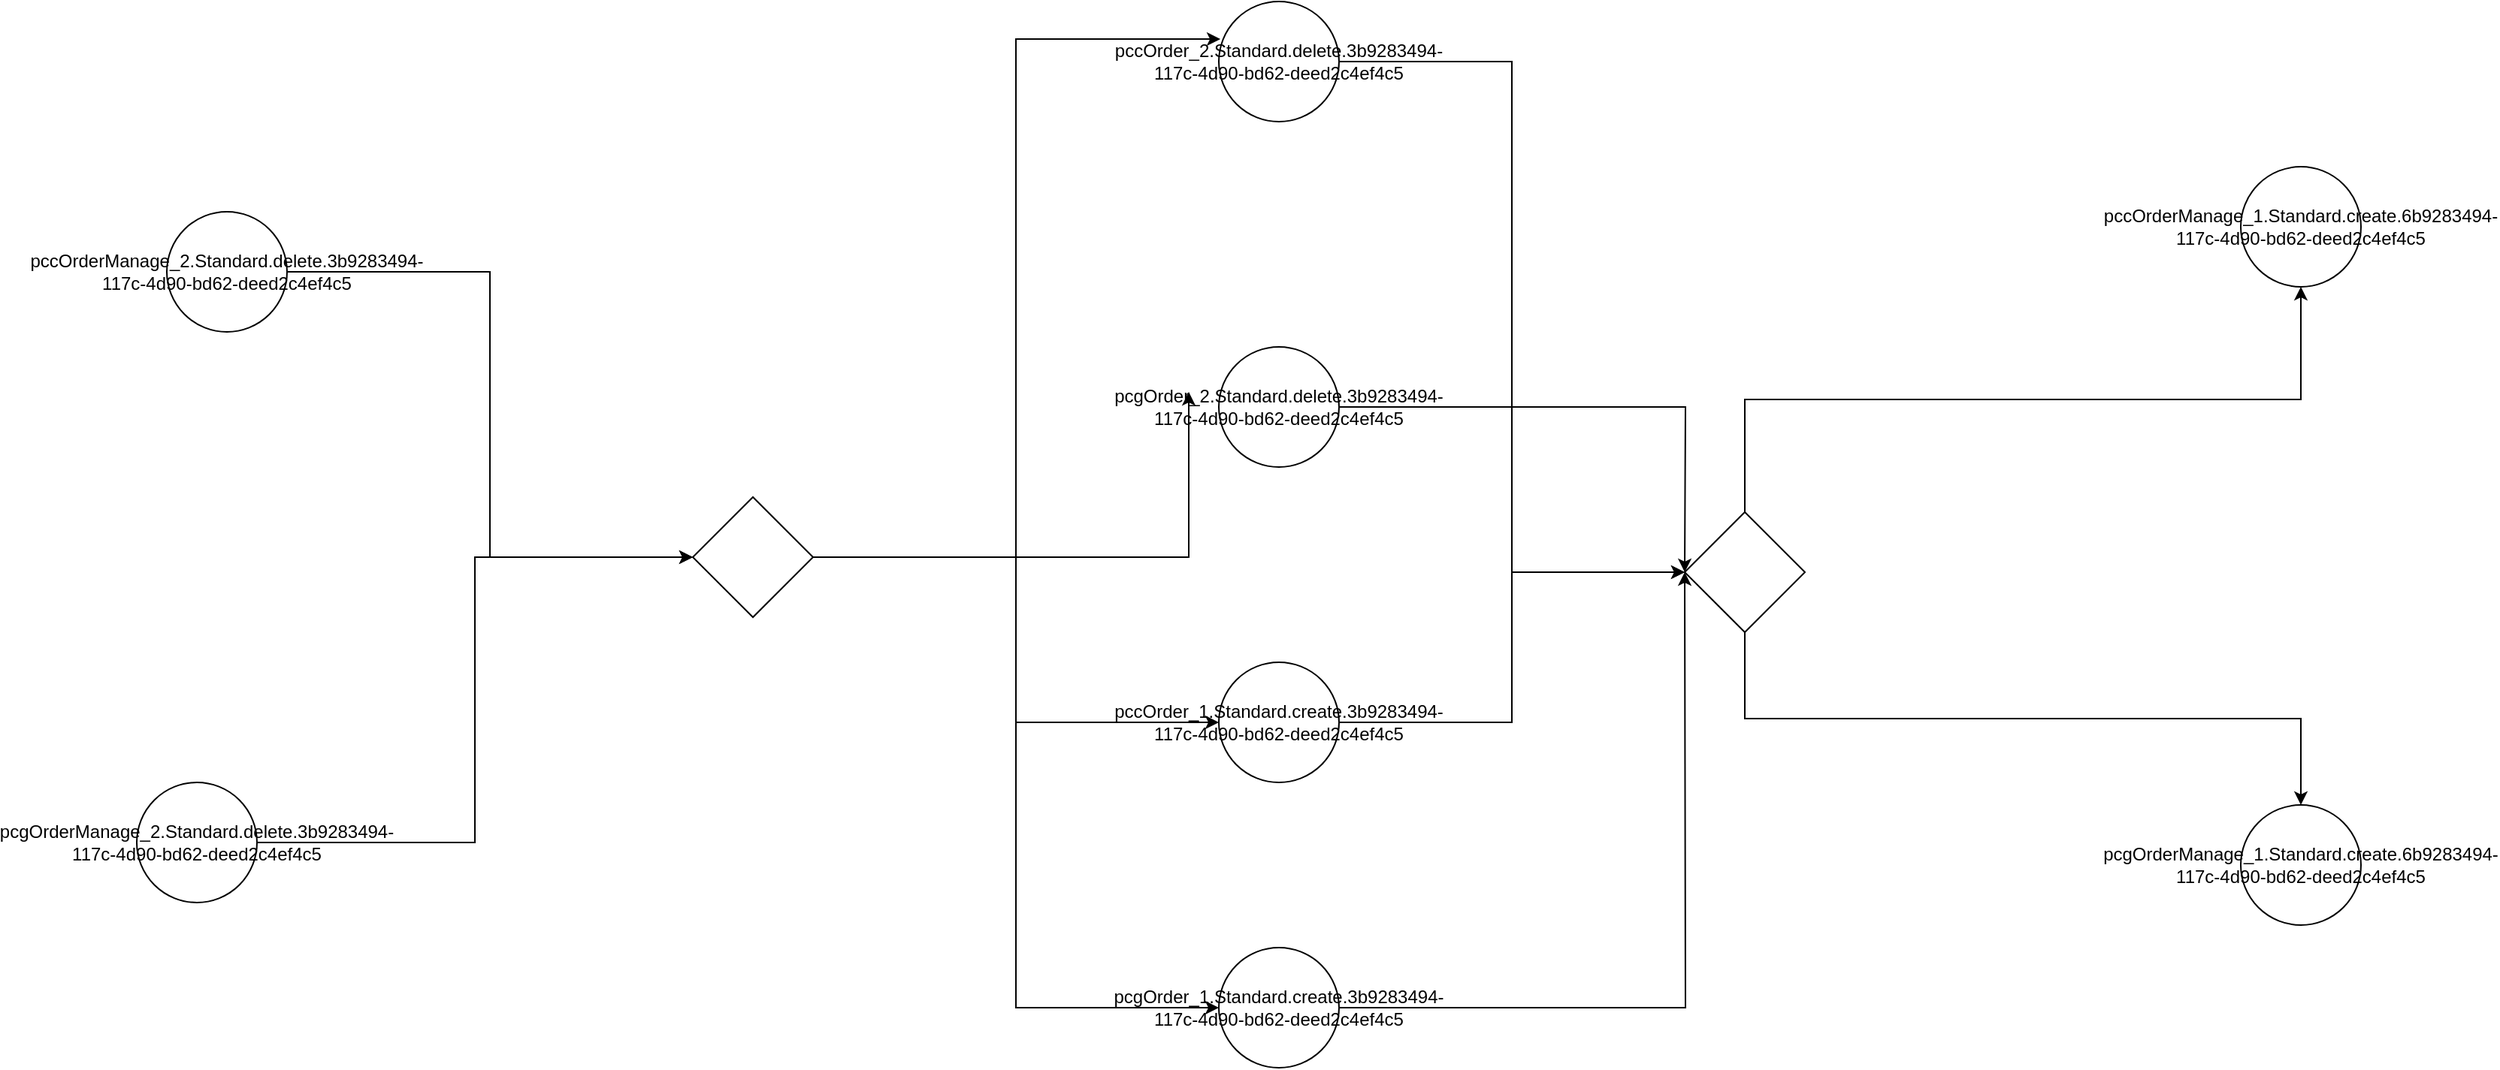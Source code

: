 <mxfile version="24.3.1" type="github">
  <diagram id="C5RBs43oDa-KdzZeNtuy" name="Page-1">
    <mxGraphModel dx="1195" dy="615" grid="1" gridSize="10" guides="1" tooltips="1" connect="1" arrows="1" fold="1" page="1" pageScale="1" pageWidth="827" pageHeight="1169" math="0" shadow="0">
      <root>
        <mxCell id="WIyWlLk6GJQsqaUBKTNV-0" />
        <mxCell id="WIyWlLk6GJQsqaUBKTNV-1" parent="WIyWlLk6GJQsqaUBKTNV-0" />
        <mxCell id="AREsfPFSGKwpPjO8vymm-23" style="edgeStyle=orthogonalEdgeStyle;rounded=0;orthogonalLoop=1;jettySize=auto;html=1;exitX=1;exitY=0.5;exitDx=0;exitDy=0;entryX=0;entryY=0.5;entryDx=0;entryDy=0;" edge="1" parent="WIyWlLk6GJQsqaUBKTNV-1" source="AREsfPFSGKwpPjO8vymm-0" target="AREsfPFSGKwpPjO8vymm-2">
          <mxGeometry relative="1" as="geometry" />
        </mxCell>
        <UserObject label="pccOrderManage_2.Standard.delete.3b9283494-117c-4d90-bd62-deed2c4ef4c5" link="pccOrderManage_2.Standard.delete.3b9283494-117c-4d90-bd62-deed2c4ef4c5" id="AREsfPFSGKwpPjO8vymm-0">
          <mxCell style="ellipse;whiteSpace=wrap;html=1;aspect=fixed;" vertex="1" parent="WIyWlLk6GJQsqaUBKTNV-1">
            <mxGeometry x="250" y="190" width="80" height="80" as="geometry" />
          </mxCell>
        </UserObject>
        <mxCell id="AREsfPFSGKwpPjO8vymm-24" style="edgeStyle=orthogonalEdgeStyle;rounded=0;orthogonalLoop=1;jettySize=auto;html=1;entryX=0;entryY=0.5;entryDx=0;entryDy=0;" edge="1" parent="WIyWlLk6GJQsqaUBKTNV-1" source="AREsfPFSGKwpPjO8vymm-1" target="AREsfPFSGKwpPjO8vymm-2">
          <mxGeometry relative="1" as="geometry" />
        </mxCell>
        <UserObject label="pcgOrderManage_2.Standard.delete.3b9283494-117c-4d90-bd62-deed2c4ef4c5" link="pcgOrderManage_2.Standard.delete.3b9283494-117c-4d90-bd62-deed2c4ef4c5" id="AREsfPFSGKwpPjO8vymm-1">
          <mxCell style="ellipse;whiteSpace=wrap;html=1;aspect=fixed;" vertex="1" parent="WIyWlLk6GJQsqaUBKTNV-1">
            <mxGeometry x="230" y="570" width="80" height="80" as="geometry" />
          </mxCell>
        </UserObject>
        <mxCell id="AREsfPFSGKwpPjO8vymm-20" style="edgeStyle=orthogonalEdgeStyle;rounded=0;orthogonalLoop=1;jettySize=auto;html=1;exitX=1;exitY=0.5;exitDx=0;exitDy=0;entryX=0;entryY=0.5;entryDx=0;entryDy=0;" edge="1" parent="WIyWlLk6GJQsqaUBKTNV-1" source="AREsfPFSGKwpPjO8vymm-2" target="AREsfPFSGKwpPjO8vymm-5">
          <mxGeometry relative="1" as="geometry" />
        </mxCell>
        <mxCell id="AREsfPFSGKwpPjO8vymm-21" style="edgeStyle=orthogonalEdgeStyle;rounded=0;orthogonalLoop=1;jettySize=auto;html=1;exitX=1;exitY=0.5;exitDx=0;exitDy=0;entryX=0;entryY=0.5;entryDx=0;entryDy=0;" edge="1" parent="WIyWlLk6GJQsqaUBKTNV-1" source="AREsfPFSGKwpPjO8vymm-2" target="AREsfPFSGKwpPjO8vymm-6">
          <mxGeometry relative="1" as="geometry" />
        </mxCell>
        <mxCell id="AREsfPFSGKwpPjO8vymm-2" value="" style="rhombus;whiteSpace=wrap;html=1;" vertex="1" parent="WIyWlLk6GJQsqaUBKTNV-1">
          <mxGeometry x="600" y="380" width="80" height="80" as="geometry" />
        </mxCell>
        <mxCell id="AREsfPFSGKwpPjO8vymm-13" style="edgeStyle=orthogonalEdgeStyle;rounded=0;orthogonalLoop=1;jettySize=auto;html=1;exitX=1;exitY=0.5;exitDx=0;exitDy=0;entryX=0;entryY=0.5;entryDx=0;entryDy=0;" edge="1" parent="WIyWlLk6GJQsqaUBKTNV-1" source="AREsfPFSGKwpPjO8vymm-3" target="AREsfPFSGKwpPjO8vymm-7">
          <mxGeometry relative="1" as="geometry" />
        </mxCell>
        <mxCell id="AREsfPFSGKwpPjO8vymm-3" value="pccOrder_2.Standard.delete.3b9283494-117c-4d90-bd62-deed2c4ef4c5" style="ellipse;whiteSpace=wrap;html=1;aspect=fixed;" vertex="1" parent="WIyWlLk6GJQsqaUBKTNV-1">
          <mxGeometry x="950" y="50" width="80" height="80" as="geometry" />
        </mxCell>
        <mxCell id="AREsfPFSGKwpPjO8vymm-14" style="edgeStyle=orthogonalEdgeStyle;rounded=0;orthogonalLoop=1;jettySize=auto;html=1;exitX=1;exitY=0.5;exitDx=0;exitDy=0;" edge="1" parent="WIyWlLk6GJQsqaUBKTNV-1" source="AREsfPFSGKwpPjO8vymm-4">
          <mxGeometry relative="1" as="geometry">
            <mxPoint x="1260" y="430" as="targetPoint" />
          </mxGeometry>
        </mxCell>
        <mxCell id="AREsfPFSGKwpPjO8vymm-4" value="pcgOrder_2.Standard.delete.3b9283494-117c-4d90-bd62-deed2c4ef4c5" style="ellipse;whiteSpace=wrap;html=1;aspect=fixed;" vertex="1" parent="WIyWlLk6GJQsqaUBKTNV-1">
          <mxGeometry x="950" y="280" width="80" height="80" as="geometry" />
        </mxCell>
        <mxCell id="AREsfPFSGKwpPjO8vymm-15" style="edgeStyle=orthogonalEdgeStyle;rounded=0;orthogonalLoop=1;jettySize=auto;html=1;exitX=1;exitY=0.5;exitDx=0;exitDy=0;entryX=0;entryY=0.5;entryDx=0;entryDy=0;" edge="1" parent="WIyWlLk6GJQsqaUBKTNV-1" source="AREsfPFSGKwpPjO8vymm-5" target="AREsfPFSGKwpPjO8vymm-7">
          <mxGeometry relative="1" as="geometry" />
        </mxCell>
        <mxCell id="AREsfPFSGKwpPjO8vymm-5" value="pccOrder_1.Standard.create.3b9283494-117c-4d90-bd62-deed2c4ef4c5" style="ellipse;whiteSpace=wrap;html=1;aspect=fixed;" vertex="1" parent="WIyWlLk6GJQsqaUBKTNV-1">
          <mxGeometry x="950" y="490" width="80" height="80" as="geometry" />
        </mxCell>
        <mxCell id="AREsfPFSGKwpPjO8vymm-16" style="edgeStyle=orthogonalEdgeStyle;rounded=0;orthogonalLoop=1;jettySize=auto;html=1;exitX=1;exitY=0.5;exitDx=0;exitDy=0;" edge="1" parent="WIyWlLk6GJQsqaUBKTNV-1" source="AREsfPFSGKwpPjO8vymm-6">
          <mxGeometry relative="1" as="geometry">
            <mxPoint x="1260" y="430" as="targetPoint" />
          </mxGeometry>
        </mxCell>
        <mxCell id="AREsfPFSGKwpPjO8vymm-6" value="pcgOrder_1.Standard.create.3b9283494-117c-4d90-bd62-deed2c4ef4c5" style="ellipse;whiteSpace=wrap;html=1;aspect=fixed;" vertex="1" parent="WIyWlLk6GJQsqaUBKTNV-1">
          <mxGeometry x="950" y="680" width="80" height="80" as="geometry" />
        </mxCell>
        <mxCell id="AREsfPFSGKwpPjO8vymm-11" style="edgeStyle=orthogonalEdgeStyle;rounded=0;orthogonalLoop=1;jettySize=auto;html=1;exitX=0.5;exitY=0;exitDx=0;exitDy=0;" edge="1" parent="WIyWlLk6GJQsqaUBKTNV-1" source="AREsfPFSGKwpPjO8vymm-7" target="AREsfPFSGKwpPjO8vymm-8">
          <mxGeometry relative="1" as="geometry" />
        </mxCell>
        <mxCell id="AREsfPFSGKwpPjO8vymm-12" style="edgeStyle=orthogonalEdgeStyle;rounded=0;orthogonalLoop=1;jettySize=auto;html=1;exitX=0.5;exitY=1;exitDx=0;exitDy=0;entryX=0.5;entryY=0;entryDx=0;entryDy=0;" edge="1" parent="WIyWlLk6GJQsqaUBKTNV-1" source="AREsfPFSGKwpPjO8vymm-7" target="AREsfPFSGKwpPjO8vymm-9">
          <mxGeometry relative="1" as="geometry" />
        </mxCell>
        <mxCell id="AREsfPFSGKwpPjO8vymm-7" value="" style="rhombus;whiteSpace=wrap;html=1;" vertex="1" parent="WIyWlLk6GJQsqaUBKTNV-1">
          <mxGeometry x="1260" y="390" width="80" height="80" as="geometry" />
        </mxCell>
        <mxCell id="AREsfPFSGKwpPjO8vymm-8" value="pccOrderManage_1.Standard.create.6b9283494-117c-4d90-bd62-deed2c4ef4c5" style="ellipse;whiteSpace=wrap;html=1;aspect=fixed;" vertex="1" parent="WIyWlLk6GJQsqaUBKTNV-1">
          <mxGeometry x="1630" y="160" width="80" height="80" as="geometry" />
        </mxCell>
        <mxCell id="AREsfPFSGKwpPjO8vymm-9" value="pcgOrderManage_1.Standard.create.6b9283494-117c-4d90-bd62-deed2c4ef4c5" style="ellipse;whiteSpace=wrap;html=1;aspect=fixed;" vertex="1" parent="WIyWlLk6GJQsqaUBKTNV-1">
          <mxGeometry x="1630" y="585" width="80" height="80" as="geometry" />
        </mxCell>
        <mxCell id="AREsfPFSGKwpPjO8vymm-18" style="edgeStyle=orthogonalEdgeStyle;rounded=0;orthogonalLoop=1;jettySize=auto;html=1;entryX=0.013;entryY=0.313;entryDx=0;entryDy=0;entryPerimeter=0;" edge="1" parent="WIyWlLk6GJQsqaUBKTNV-1" source="AREsfPFSGKwpPjO8vymm-2" target="AREsfPFSGKwpPjO8vymm-3">
          <mxGeometry relative="1" as="geometry" />
        </mxCell>
        <mxCell id="AREsfPFSGKwpPjO8vymm-19" style="edgeStyle=orthogonalEdgeStyle;rounded=0;orthogonalLoop=1;jettySize=auto;html=1;exitX=1;exitY=0.5;exitDx=0;exitDy=0;entryX=-0.25;entryY=0.375;entryDx=0;entryDy=0;entryPerimeter=0;" edge="1" parent="WIyWlLk6GJQsqaUBKTNV-1" source="AREsfPFSGKwpPjO8vymm-2" target="AREsfPFSGKwpPjO8vymm-4">
          <mxGeometry relative="1" as="geometry" />
        </mxCell>
      </root>
    </mxGraphModel>
  </diagram>
</mxfile>
